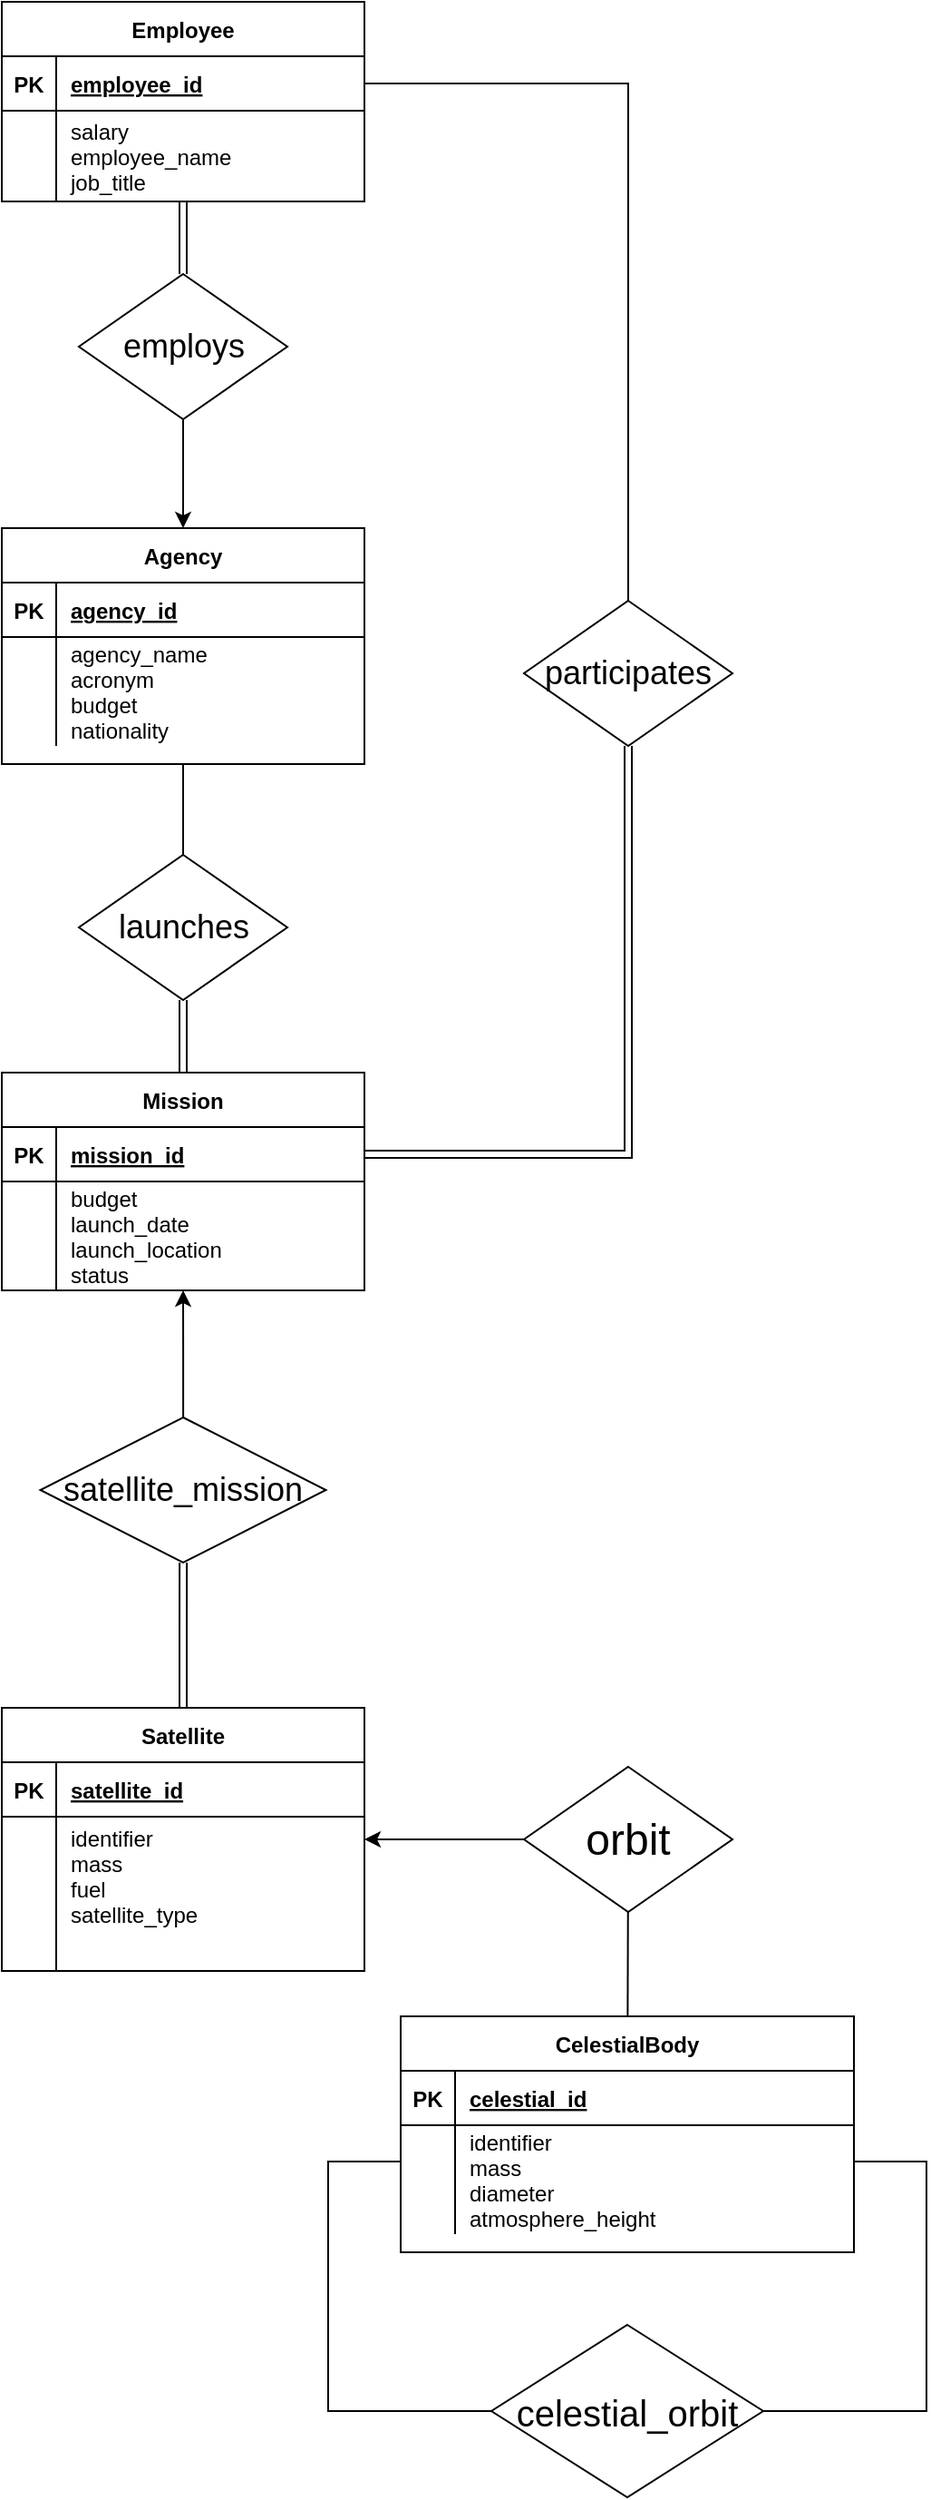 <mxfile version="22.0.2" type="device">
  <diagram id="R2lEEEUBdFMjLlhIrx00" name="Page-1">
    <mxGraphModel dx="1418" dy="1928" grid="1" gridSize="10" guides="1" tooltips="1" connect="1" arrows="1" fold="1" page="1" pageScale="1" pageWidth="850" pageHeight="1100" math="0" shadow="0" extFonts="Permanent Marker^https://fonts.googleapis.com/css?family=Permanent+Marker">
      <root>
        <mxCell id="0" />
        <mxCell id="1" parent="0" />
        <mxCell id="OnQF7Efn21lv7eKaw0Ne-39" style="edgeStyle=orthogonalEdgeStyle;rounded=0;orthogonalLoop=1;jettySize=auto;html=1;endArrow=none;endFill=0;shape=link;" parent="1" source="C-vyLk0tnHw3VtMMgP7b-13" target="OnQF7Efn21lv7eKaw0Ne-38" edge="1">
          <mxGeometry relative="1" as="geometry" />
        </mxCell>
        <mxCell id="C-vyLk0tnHw3VtMMgP7b-13" value="Satellite" style="shape=table;startSize=30;container=1;collapsible=1;childLayout=tableLayout;fixedRows=1;rowLines=0;fontStyle=1;align=center;resizeLast=1;" parent="1" vertex="1">
          <mxGeometry x="80" y="630" width="200" height="145" as="geometry" />
        </mxCell>
        <mxCell id="C-vyLk0tnHw3VtMMgP7b-14" value="" style="shape=partialRectangle;collapsible=0;dropTarget=0;pointerEvents=0;fillColor=none;points=[[0,0.5],[1,0.5]];portConstraint=eastwest;top=0;left=0;right=0;bottom=1;" parent="C-vyLk0tnHw3VtMMgP7b-13" vertex="1">
          <mxGeometry y="30" width="200" height="30" as="geometry" />
        </mxCell>
        <mxCell id="C-vyLk0tnHw3VtMMgP7b-15" value="PK" style="shape=partialRectangle;overflow=hidden;connectable=0;fillColor=none;top=0;left=0;bottom=0;right=0;fontStyle=1;" parent="C-vyLk0tnHw3VtMMgP7b-14" vertex="1">
          <mxGeometry width="30" height="30" as="geometry">
            <mxRectangle width="30" height="30" as="alternateBounds" />
          </mxGeometry>
        </mxCell>
        <mxCell id="C-vyLk0tnHw3VtMMgP7b-16" value="satellite_id" style="shape=partialRectangle;overflow=hidden;connectable=0;fillColor=none;top=0;left=0;bottom=0;right=0;align=left;spacingLeft=6;fontStyle=5;" parent="C-vyLk0tnHw3VtMMgP7b-14" vertex="1">
          <mxGeometry x="30" width="170" height="30" as="geometry">
            <mxRectangle width="170" height="30" as="alternateBounds" />
          </mxGeometry>
        </mxCell>
        <mxCell id="C-vyLk0tnHw3VtMMgP7b-17" value="" style="shape=partialRectangle;collapsible=0;dropTarget=0;pointerEvents=0;fillColor=none;points=[[0,0.5],[1,0.5]];portConstraint=eastwest;top=0;left=0;right=0;bottom=0;" parent="C-vyLk0tnHw3VtMMgP7b-13" vertex="1">
          <mxGeometry y="60" width="200" height="65" as="geometry" />
        </mxCell>
        <mxCell id="C-vyLk0tnHw3VtMMgP7b-18" value="" style="shape=partialRectangle;overflow=hidden;connectable=0;fillColor=none;top=0;left=0;bottom=0;right=0;" parent="C-vyLk0tnHw3VtMMgP7b-17" vertex="1">
          <mxGeometry width="30" height="65" as="geometry">
            <mxRectangle width="30" height="65" as="alternateBounds" />
          </mxGeometry>
        </mxCell>
        <mxCell id="C-vyLk0tnHw3VtMMgP7b-19" value="identifier&#xa;mass&#xa;fuel&#xa;satellite_type" style="shape=partialRectangle;overflow=hidden;connectable=0;fillColor=none;top=0;left=0;bottom=0;right=0;align=left;spacingLeft=6;" parent="C-vyLk0tnHw3VtMMgP7b-17" vertex="1">
          <mxGeometry x="30" width="170" height="65" as="geometry">
            <mxRectangle width="170" height="65" as="alternateBounds" />
          </mxGeometry>
        </mxCell>
        <mxCell id="C-vyLk0tnHw3VtMMgP7b-20" value="" style="shape=partialRectangle;collapsible=0;dropTarget=0;pointerEvents=0;fillColor=none;points=[[0,0.5],[1,0.5]];portConstraint=eastwest;top=0;left=0;right=0;bottom=0;" parent="C-vyLk0tnHw3VtMMgP7b-13" vertex="1">
          <mxGeometry y="125" width="200" height="20" as="geometry" />
        </mxCell>
        <mxCell id="C-vyLk0tnHw3VtMMgP7b-21" value="" style="shape=partialRectangle;overflow=hidden;connectable=0;fillColor=none;top=0;left=0;bottom=0;right=0;" parent="C-vyLk0tnHw3VtMMgP7b-20" vertex="1">
          <mxGeometry width="30" height="20" as="geometry">
            <mxRectangle width="30" height="20" as="alternateBounds" />
          </mxGeometry>
        </mxCell>
        <mxCell id="C-vyLk0tnHw3VtMMgP7b-22" value="" style="shape=partialRectangle;overflow=hidden;connectable=0;fillColor=none;top=0;left=0;bottom=0;right=0;align=left;spacingLeft=6;" parent="C-vyLk0tnHw3VtMMgP7b-20" vertex="1">
          <mxGeometry x="30" width="170" height="20" as="geometry">
            <mxRectangle width="170" height="20" as="alternateBounds" />
          </mxGeometry>
        </mxCell>
        <mxCell id="OnQF7Efn21lv7eKaw0Ne-24" style="rounded=0;orthogonalLoop=1;jettySize=auto;html=1;startArrow=none;startFill=0;endArrow=none;endFill=0;" parent="1" source="C-vyLk0tnHw3VtMMgP7b-23" target="OnQF7Efn21lv7eKaw0Ne-21" edge="1">
          <mxGeometry relative="1" as="geometry" />
        </mxCell>
        <mxCell id="H_uVbFNpDUVnzzeYi5ee-2" style="edgeStyle=orthogonalEdgeStyle;rounded=0;orthogonalLoop=1;jettySize=auto;html=1;entryX=0;entryY=0.5;entryDx=0;entryDy=0;endArrow=none;endFill=0;" parent="1" source="C-vyLk0tnHw3VtMMgP7b-23" target="OnQF7Efn21lv7eKaw0Ne-18" edge="1">
          <mxGeometry relative="1" as="geometry">
            <Array as="points">
              <mxPoint x="260" y="880" />
              <mxPoint x="260" y="1018" />
            </Array>
          </mxGeometry>
        </mxCell>
        <mxCell id="H_uVbFNpDUVnzzeYi5ee-3" style="edgeStyle=orthogonalEdgeStyle;rounded=0;orthogonalLoop=1;jettySize=auto;html=1;entryX=1;entryY=0.5;entryDx=0;entryDy=0;endArrow=none;endFill=0;" parent="1" source="C-vyLk0tnHw3VtMMgP7b-23" target="OnQF7Efn21lv7eKaw0Ne-18" edge="1">
          <mxGeometry relative="1" as="geometry">
            <Array as="points">
              <mxPoint x="590" y="880" />
              <mxPoint x="590" y="1017" />
            </Array>
          </mxGeometry>
        </mxCell>
        <mxCell id="C-vyLk0tnHw3VtMMgP7b-23" value="CelestialBody" style="shape=table;startSize=30;container=1;collapsible=1;childLayout=tableLayout;fixedRows=1;rowLines=0;fontStyle=1;align=center;resizeLast=1;" parent="1" vertex="1">
          <mxGeometry x="300" y="800" width="250" height="130" as="geometry" />
        </mxCell>
        <mxCell id="C-vyLk0tnHw3VtMMgP7b-24" value="" style="shape=partialRectangle;collapsible=0;dropTarget=0;pointerEvents=0;fillColor=none;points=[[0,0.5],[1,0.5]];portConstraint=eastwest;top=0;left=0;right=0;bottom=1;" parent="C-vyLk0tnHw3VtMMgP7b-23" vertex="1">
          <mxGeometry y="30" width="250" height="30" as="geometry" />
        </mxCell>
        <mxCell id="C-vyLk0tnHw3VtMMgP7b-25" value="PK" style="shape=partialRectangle;overflow=hidden;connectable=0;fillColor=none;top=0;left=0;bottom=0;right=0;fontStyle=1;" parent="C-vyLk0tnHw3VtMMgP7b-24" vertex="1">
          <mxGeometry width="30" height="30" as="geometry">
            <mxRectangle width="30" height="30" as="alternateBounds" />
          </mxGeometry>
        </mxCell>
        <mxCell id="C-vyLk0tnHw3VtMMgP7b-26" value="celestial_id" style="shape=partialRectangle;overflow=hidden;connectable=0;fillColor=none;top=0;left=0;bottom=0;right=0;align=left;spacingLeft=6;fontStyle=5;" parent="C-vyLk0tnHw3VtMMgP7b-24" vertex="1">
          <mxGeometry x="30" width="220" height="30" as="geometry">
            <mxRectangle width="220" height="30" as="alternateBounds" />
          </mxGeometry>
        </mxCell>
        <mxCell id="C-vyLk0tnHw3VtMMgP7b-27" value="" style="shape=partialRectangle;collapsible=0;dropTarget=0;pointerEvents=0;fillColor=none;points=[[0,0.5],[1,0.5]];portConstraint=eastwest;top=0;left=0;right=0;bottom=0;" parent="C-vyLk0tnHw3VtMMgP7b-23" vertex="1">
          <mxGeometry y="60" width="250" height="60" as="geometry" />
        </mxCell>
        <mxCell id="C-vyLk0tnHw3VtMMgP7b-28" value="" style="shape=partialRectangle;overflow=hidden;connectable=0;fillColor=none;top=0;left=0;bottom=0;right=0;" parent="C-vyLk0tnHw3VtMMgP7b-27" vertex="1">
          <mxGeometry width="30" height="60" as="geometry">
            <mxRectangle width="30" height="60" as="alternateBounds" />
          </mxGeometry>
        </mxCell>
        <mxCell id="C-vyLk0tnHw3VtMMgP7b-29" value="identifier&#xa;mass&#xa;diameter&#xa;atmosphere_height" style="shape=partialRectangle;overflow=hidden;connectable=0;fillColor=none;top=0;left=0;bottom=0;right=0;align=left;spacingLeft=6;" parent="C-vyLk0tnHw3VtMMgP7b-27" vertex="1">
          <mxGeometry x="30" width="220" height="60" as="geometry">
            <mxRectangle width="220" height="60" as="alternateBounds" />
          </mxGeometry>
        </mxCell>
        <mxCell id="OnQF7Efn21lv7eKaw0Ne-2" value="Agency" style="shape=table;startSize=30;container=1;collapsible=1;childLayout=tableLayout;fixedRows=1;rowLines=0;fontStyle=1;align=center;resizeLast=1;" parent="1" vertex="1">
          <mxGeometry x="80" y="-20" width="200" height="130" as="geometry" />
        </mxCell>
        <mxCell id="OnQF7Efn21lv7eKaw0Ne-3" value="" style="shape=partialRectangle;collapsible=0;dropTarget=0;pointerEvents=0;fillColor=none;points=[[0,0.5],[1,0.5]];portConstraint=eastwest;top=0;left=0;right=0;bottom=1;" parent="OnQF7Efn21lv7eKaw0Ne-2" vertex="1">
          <mxGeometry y="30" width="200" height="30" as="geometry" />
        </mxCell>
        <mxCell id="OnQF7Efn21lv7eKaw0Ne-4" value="PK" style="shape=partialRectangle;overflow=hidden;connectable=0;fillColor=none;top=0;left=0;bottom=0;right=0;fontStyle=1;" parent="OnQF7Efn21lv7eKaw0Ne-3" vertex="1">
          <mxGeometry width="30" height="30" as="geometry">
            <mxRectangle width="30" height="30" as="alternateBounds" />
          </mxGeometry>
        </mxCell>
        <mxCell id="OnQF7Efn21lv7eKaw0Ne-5" value="agency_id" style="shape=partialRectangle;overflow=hidden;connectable=0;fillColor=none;top=0;left=0;bottom=0;right=0;align=left;spacingLeft=6;fontStyle=5;" parent="OnQF7Efn21lv7eKaw0Ne-3" vertex="1">
          <mxGeometry x="30" width="170" height="30" as="geometry">
            <mxRectangle width="170" height="30" as="alternateBounds" />
          </mxGeometry>
        </mxCell>
        <mxCell id="OnQF7Efn21lv7eKaw0Ne-6" value="" style="shape=partialRectangle;collapsible=0;dropTarget=0;pointerEvents=0;fillColor=none;points=[[0,0.5],[1,0.5]];portConstraint=eastwest;top=0;left=0;right=0;bottom=0;" parent="OnQF7Efn21lv7eKaw0Ne-2" vertex="1">
          <mxGeometry y="60" width="200" height="60" as="geometry" />
        </mxCell>
        <mxCell id="OnQF7Efn21lv7eKaw0Ne-7" value="" style="shape=partialRectangle;overflow=hidden;connectable=0;fillColor=none;top=0;left=0;bottom=0;right=0;" parent="OnQF7Efn21lv7eKaw0Ne-6" vertex="1">
          <mxGeometry width="30" height="60" as="geometry">
            <mxRectangle width="30" height="60" as="alternateBounds" />
          </mxGeometry>
        </mxCell>
        <mxCell id="OnQF7Efn21lv7eKaw0Ne-8" value="agency_name&#xa;acronym&#xa;budget&#xa;nationality" style="shape=partialRectangle;overflow=hidden;connectable=0;fillColor=none;top=0;left=0;bottom=0;right=0;align=left;spacingLeft=6;" parent="OnQF7Efn21lv7eKaw0Ne-6" vertex="1">
          <mxGeometry x="30" width="170" height="60" as="geometry">
            <mxRectangle width="170" height="60" as="alternateBounds" />
          </mxGeometry>
        </mxCell>
        <mxCell id="OnQF7Efn21lv7eKaw0Ne-47" style="rounded=0;orthogonalLoop=1;jettySize=auto;html=1;endArrow=none;endFill=0;shape=link;" parent="1" source="OnQF7Efn21lv7eKaw0Ne-9" target="OnQF7Efn21lv7eKaw0Ne-46" edge="1">
          <mxGeometry relative="1" as="geometry" />
        </mxCell>
        <mxCell id="OnQF7Efn21lv7eKaw0Ne-9" value="Employee" style="shape=table;startSize=30;container=1;collapsible=1;childLayout=tableLayout;fixedRows=1;rowLines=0;fontStyle=1;align=center;resizeLast=1;" parent="1" vertex="1">
          <mxGeometry x="80" y="-310" width="200" height="110" as="geometry" />
        </mxCell>
        <mxCell id="OnQF7Efn21lv7eKaw0Ne-10" value="" style="shape=partialRectangle;collapsible=0;dropTarget=0;pointerEvents=0;fillColor=none;points=[[0,0.5],[1,0.5]];portConstraint=eastwest;top=0;left=0;right=0;bottom=1;" parent="OnQF7Efn21lv7eKaw0Ne-9" vertex="1">
          <mxGeometry y="30" width="200" height="30" as="geometry" />
        </mxCell>
        <mxCell id="OnQF7Efn21lv7eKaw0Ne-11" value="PK" style="shape=partialRectangle;overflow=hidden;connectable=0;fillColor=none;top=0;left=0;bottom=0;right=0;fontStyle=1;" parent="OnQF7Efn21lv7eKaw0Ne-10" vertex="1">
          <mxGeometry width="30" height="30" as="geometry">
            <mxRectangle width="30" height="30" as="alternateBounds" />
          </mxGeometry>
        </mxCell>
        <mxCell id="OnQF7Efn21lv7eKaw0Ne-12" value="employee_id" style="shape=partialRectangle;overflow=hidden;connectable=0;fillColor=none;top=0;left=0;bottom=0;right=0;align=left;spacingLeft=6;fontStyle=5;" parent="OnQF7Efn21lv7eKaw0Ne-10" vertex="1">
          <mxGeometry x="30" width="170" height="30" as="geometry">
            <mxRectangle width="170" height="30" as="alternateBounds" />
          </mxGeometry>
        </mxCell>
        <mxCell id="OnQF7Efn21lv7eKaw0Ne-13" value="" style="shape=partialRectangle;collapsible=0;dropTarget=0;pointerEvents=0;fillColor=none;points=[[0,0.5],[1,0.5]];portConstraint=eastwest;top=0;left=0;right=0;bottom=0;" parent="OnQF7Efn21lv7eKaw0Ne-9" vertex="1">
          <mxGeometry y="60" width="200" height="50" as="geometry" />
        </mxCell>
        <mxCell id="OnQF7Efn21lv7eKaw0Ne-14" value="" style="shape=partialRectangle;overflow=hidden;connectable=0;fillColor=none;top=0;left=0;bottom=0;right=0;" parent="OnQF7Efn21lv7eKaw0Ne-13" vertex="1">
          <mxGeometry width="30" height="50" as="geometry">
            <mxRectangle width="30" height="50" as="alternateBounds" />
          </mxGeometry>
        </mxCell>
        <mxCell id="OnQF7Efn21lv7eKaw0Ne-15" value="salary&#xa;employee_name&#xa;job_title" style="shape=partialRectangle;overflow=hidden;connectable=0;fillColor=none;top=0;left=0;bottom=0;right=0;align=left;spacingLeft=6;" parent="OnQF7Efn21lv7eKaw0Ne-13" vertex="1">
          <mxGeometry x="30" width="170" height="50" as="geometry">
            <mxRectangle width="170" height="50" as="alternateBounds" />
          </mxGeometry>
        </mxCell>
        <mxCell id="OnQF7Efn21lv7eKaw0Ne-18" value="&lt;font style=&quot;font-size: 20px;&quot;&gt;celestial_orbit&lt;/font&gt;" style="rhombus;whiteSpace=wrap;html=1;" parent="1" vertex="1">
          <mxGeometry x="350" y="970" width="150" height="95" as="geometry" />
        </mxCell>
        <mxCell id="HMwXli2MOKgoSXbCwCz5-1" style="edgeStyle=orthogonalEdgeStyle;rounded=0;orthogonalLoop=1;jettySize=auto;html=1;" edge="1" parent="1" source="OnQF7Efn21lv7eKaw0Ne-21" target="C-vyLk0tnHw3VtMMgP7b-13">
          <mxGeometry relative="1" as="geometry" />
        </mxCell>
        <mxCell id="OnQF7Efn21lv7eKaw0Ne-21" value="&lt;font style=&quot;font-size: 24px;&quot;&gt;orbit&lt;/font&gt;" style="rhombus;whiteSpace=wrap;html=1;" parent="1" vertex="1">
          <mxGeometry x="368" y="662.5" width="115" height="80" as="geometry" />
        </mxCell>
        <mxCell id="OnQF7Efn21lv7eKaw0Ne-44" style="edgeStyle=orthogonalEdgeStyle;rounded=0;orthogonalLoop=1;jettySize=auto;html=1;shape=link;" parent="1" source="OnQF7Efn21lv7eKaw0Ne-31" target="OnQF7Efn21lv7eKaw0Ne-43" edge="1">
          <mxGeometry relative="1" as="geometry" />
        </mxCell>
        <mxCell id="OnQF7Efn21lv7eKaw0Ne-31" value="Mission" style="shape=table;startSize=30;container=1;collapsible=1;childLayout=tableLayout;fixedRows=1;rowLines=0;fontStyle=1;align=center;resizeLast=1;" parent="1" vertex="1">
          <mxGeometry x="80" y="280" width="200" height="120" as="geometry" />
        </mxCell>
        <mxCell id="OnQF7Efn21lv7eKaw0Ne-32" value="" style="shape=partialRectangle;collapsible=0;dropTarget=0;pointerEvents=0;fillColor=none;points=[[0,0.5],[1,0.5]];portConstraint=eastwest;top=0;left=0;right=0;bottom=1;" parent="OnQF7Efn21lv7eKaw0Ne-31" vertex="1">
          <mxGeometry y="30" width="200" height="30" as="geometry" />
        </mxCell>
        <mxCell id="OnQF7Efn21lv7eKaw0Ne-33" value="PK" style="shape=partialRectangle;overflow=hidden;connectable=0;fillColor=none;top=0;left=0;bottom=0;right=0;fontStyle=1;" parent="OnQF7Efn21lv7eKaw0Ne-32" vertex="1">
          <mxGeometry width="30" height="30" as="geometry">
            <mxRectangle width="30" height="30" as="alternateBounds" />
          </mxGeometry>
        </mxCell>
        <mxCell id="OnQF7Efn21lv7eKaw0Ne-34" value="mission_id" style="shape=partialRectangle;overflow=hidden;connectable=0;fillColor=none;top=0;left=0;bottom=0;right=0;align=left;spacingLeft=6;fontStyle=5;" parent="OnQF7Efn21lv7eKaw0Ne-32" vertex="1">
          <mxGeometry x="30" width="170" height="30" as="geometry">
            <mxRectangle width="170" height="30" as="alternateBounds" />
          </mxGeometry>
        </mxCell>
        <mxCell id="OnQF7Efn21lv7eKaw0Ne-35" value="" style="shape=partialRectangle;collapsible=0;dropTarget=0;pointerEvents=0;fillColor=none;points=[[0,0.5],[1,0.5]];portConstraint=eastwest;top=0;left=0;right=0;bottom=0;" parent="OnQF7Efn21lv7eKaw0Ne-31" vertex="1">
          <mxGeometry y="60" width="200" height="60" as="geometry" />
        </mxCell>
        <mxCell id="OnQF7Efn21lv7eKaw0Ne-36" value="" style="shape=partialRectangle;overflow=hidden;connectable=0;fillColor=none;top=0;left=0;bottom=0;right=0;" parent="OnQF7Efn21lv7eKaw0Ne-35" vertex="1">
          <mxGeometry width="30" height="60" as="geometry">
            <mxRectangle width="30" height="60" as="alternateBounds" />
          </mxGeometry>
        </mxCell>
        <mxCell id="OnQF7Efn21lv7eKaw0Ne-37" value="budget&#xa;launch_date&#xa;launch_location&#xa;status" style="shape=partialRectangle;overflow=hidden;connectable=0;fillColor=none;top=0;left=0;bottom=0;right=0;align=left;spacingLeft=6;" parent="OnQF7Efn21lv7eKaw0Ne-35" vertex="1">
          <mxGeometry x="30" width="170" height="60" as="geometry">
            <mxRectangle width="170" height="60" as="alternateBounds" />
          </mxGeometry>
        </mxCell>
        <mxCell id="fQ6Afk73IqS5YjXyjYN_-4" style="edgeStyle=orthogonalEdgeStyle;rounded=0;orthogonalLoop=1;jettySize=auto;html=1;" parent="1" source="OnQF7Efn21lv7eKaw0Ne-38" target="OnQF7Efn21lv7eKaw0Ne-31" edge="1">
          <mxGeometry relative="1" as="geometry" />
        </mxCell>
        <mxCell id="OnQF7Efn21lv7eKaw0Ne-38" value="&lt;font style=&quot;font-size: 18px;&quot;&gt;satellite_mission&lt;/font&gt;" style="rhombus;whiteSpace=wrap;html=1;" parent="1" vertex="1">
          <mxGeometry x="101.25" y="470" width="157.5" height="80" as="geometry" />
        </mxCell>
        <mxCell id="OnQF7Efn21lv7eKaw0Ne-45" style="edgeStyle=orthogonalEdgeStyle;rounded=0;orthogonalLoop=1;jettySize=auto;html=1;endArrow=none;endFill=0;" parent="1" source="OnQF7Efn21lv7eKaw0Ne-43" target="OnQF7Efn21lv7eKaw0Ne-2" edge="1">
          <mxGeometry relative="1" as="geometry" />
        </mxCell>
        <mxCell id="OnQF7Efn21lv7eKaw0Ne-43" value="&lt;font style=&quot;font-size: 18px;&quot;&gt;launches&lt;/font&gt;" style="rhombus;whiteSpace=wrap;html=1;" parent="1" vertex="1">
          <mxGeometry x="122.5" y="160" width="115" height="80" as="geometry" />
        </mxCell>
        <mxCell id="OnQF7Efn21lv7eKaw0Ne-48" style="edgeStyle=orthogonalEdgeStyle;rounded=0;orthogonalLoop=1;jettySize=auto;html=1;endArrow=classic;endFill=1;" parent="1" source="OnQF7Efn21lv7eKaw0Ne-46" target="OnQF7Efn21lv7eKaw0Ne-2" edge="1">
          <mxGeometry relative="1" as="geometry" />
        </mxCell>
        <mxCell id="OnQF7Efn21lv7eKaw0Ne-46" value="&lt;font style=&quot;font-size: 18px;&quot;&gt;employs&lt;/font&gt;" style="rhombus;whiteSpace=wrap;html=1;" parent="1" vertex="1">
          <mxGeometry x="122.5" y="-160" width="115" height="80" as="geometry" />
        </mxCell>
        <mxCell id="k_z5smAPfGws4BbUcNhc-3" style="edgeStyle=orthogonalEdgeStyle;rounded=0;orthogonalLoop=1;jettySize=auto;html=1;entryX=1;entryY=0.5;entryDx=0;entryDy=0;shape=link;" parent="1" source="k_z5smAPfGws4BbUcNhc-1" target="OnQF7Efn21lv7eKaw0Ne-32" edge="1">
          <mxGeometry relative="1" as="geometry" />
        </mxCell>
        <mxCell id="k_z5smAPfGws4BbUcNhc-4" style="edgeStyle=orthogonalEdgeStyle;rounded=0;orthogonalLoop=1;jettySize=auto;html=1;entryX=1;entryY=0.5;entryDx=0;entryDy=0;endArrow=none;endFill=0;" parent="1" source="k_z5smAPfGws4BbUcNhc-1" target="OnQF7Efn21lv7eKaw0Ne-10" edge="1">
          <mxGeometry relative="1" as="geometry" />
        </mxCell>
        <mxCell id="k_z5smAPfGws4BbUcNhc-1" value="&lt;font style=&quot;font-size: 18px;&quot;&gt;participates&lt;/font&gt;" style="rhombus;whiteSpace=wrap;html=1;" parent="1" vertex="1">
          <mxGeometry x="368" y="20" width="115" height="80" as="geometry" />
        </mxCell>
      </root>
    </mxGraphModel>
  </diagram>
</mxfile>

